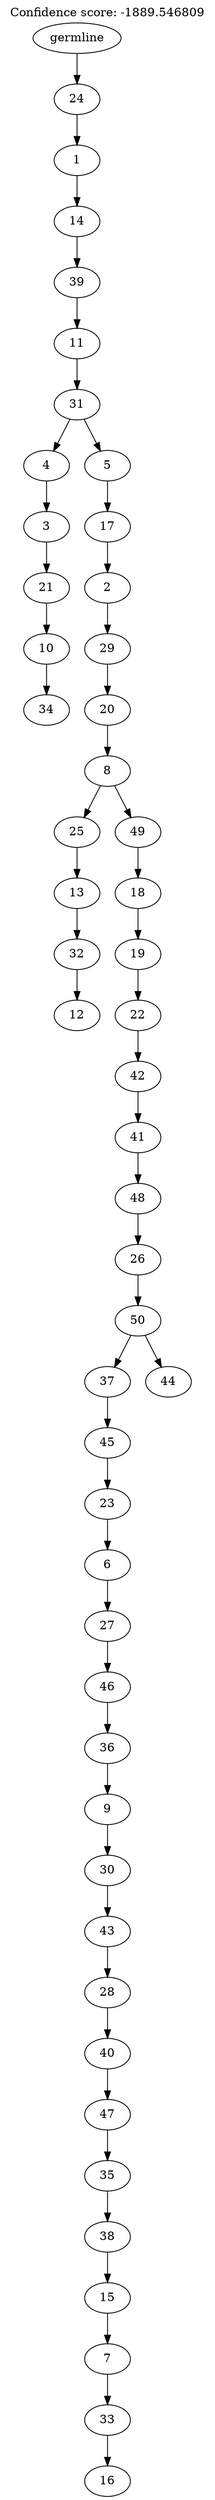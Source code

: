 digraph g {
	"49" -> "50";
	"50" [label="34"];
	"48" -> "49";
	"49" [label="10"];
	"47" -> "48";
	"48" [label="21"];
	"46" -> "47";
	"47" [label="3"];
	"44" -> "45";
	"45" [label="12"];
	"43" -> "44";
	"44" [label="32"];
	"42" -> "43";
	"43" [label="13"];
	"39" -> "40";
	"40" [label="16"];
	"38" -> "39";
	"39" [label="33"];
	"37" -> "38";
	"38" [label="7"];
	"36" -> "37";
	"37" [label="15"];
	"35" -> "36";
	"36" [label="38"];
	"34" -> "35";
	"35" [label="35"];
	"33" -> "34";
	"34" [label="47"];
	"32" -> "33";
	"33" [label="40"];
	"31" -> "32";
	"32" [label="28"];
	"30" -> "31";
	"31" [label="43"];
	"29" -> "30";
	"30" [label="30"];
	"28" -> "29";
	"29" [label="9"];
	"27" -> "28";
	"28" [label="36"];
	"26" -> "27";
	"27" [label="46"];
	"25" -> "26";
	"26" [label="27"];
	"24" -> "25";
	"25" [label="6"];
	"23" -> "24";
	"24" [label="23"];
	"22" -> "23";
	"23" [label="45"];
	"21" -> "22";
	"22" [label="37"];
	"21" -> "41";
	"41" [label="44"];
	"20" -> "21";
	"21" [label="50"];
	"19" -> "20";
	"20" [label="26"];
	"18" -> "19";
	"19" [label="48"];
	"17" -> "18";
	"18" [label="41"];
	"16" -> "17";
	"17" [label="42"];
	"15" -> "16";
	"16" [label="22"];
	"14" -> "15";
	"15" [label="19"];
	"13" -> "14";
	"14" [label="18"];
	"12" -> "13";
	"13" [label="49"];
	"12" -> "42";
	"42" [label="25"];
	"11" -> "12";
	"12" [label="8"];
	"10" -> "11";
	"11" [label="20"];
	"9" -> "10";
	"10" [label="29"];
	"8" -> "9";
	"9" [label="2"];
	"7" -> "8";
	"8" [label="17"];
	"6" -> "7";
	"7" [label="5"];
	"6" -> "46";
	"46" [label="4"];
	"5" -> "6";
	"6" [label="31"];
	"4" -> "5";
	"5" [label="11"];
	"3" -> "4";
	"4" [label="39"];
	"2" -> "3";
	"3" [label="14"];
	"1" -> "2";
	"2" [label="1"];
	"0" -> "1";
	"1" [label="24"];
	"0" [label="germline"];
	labelloc="t";
	label="Confidence score: -1889.546809";
}
